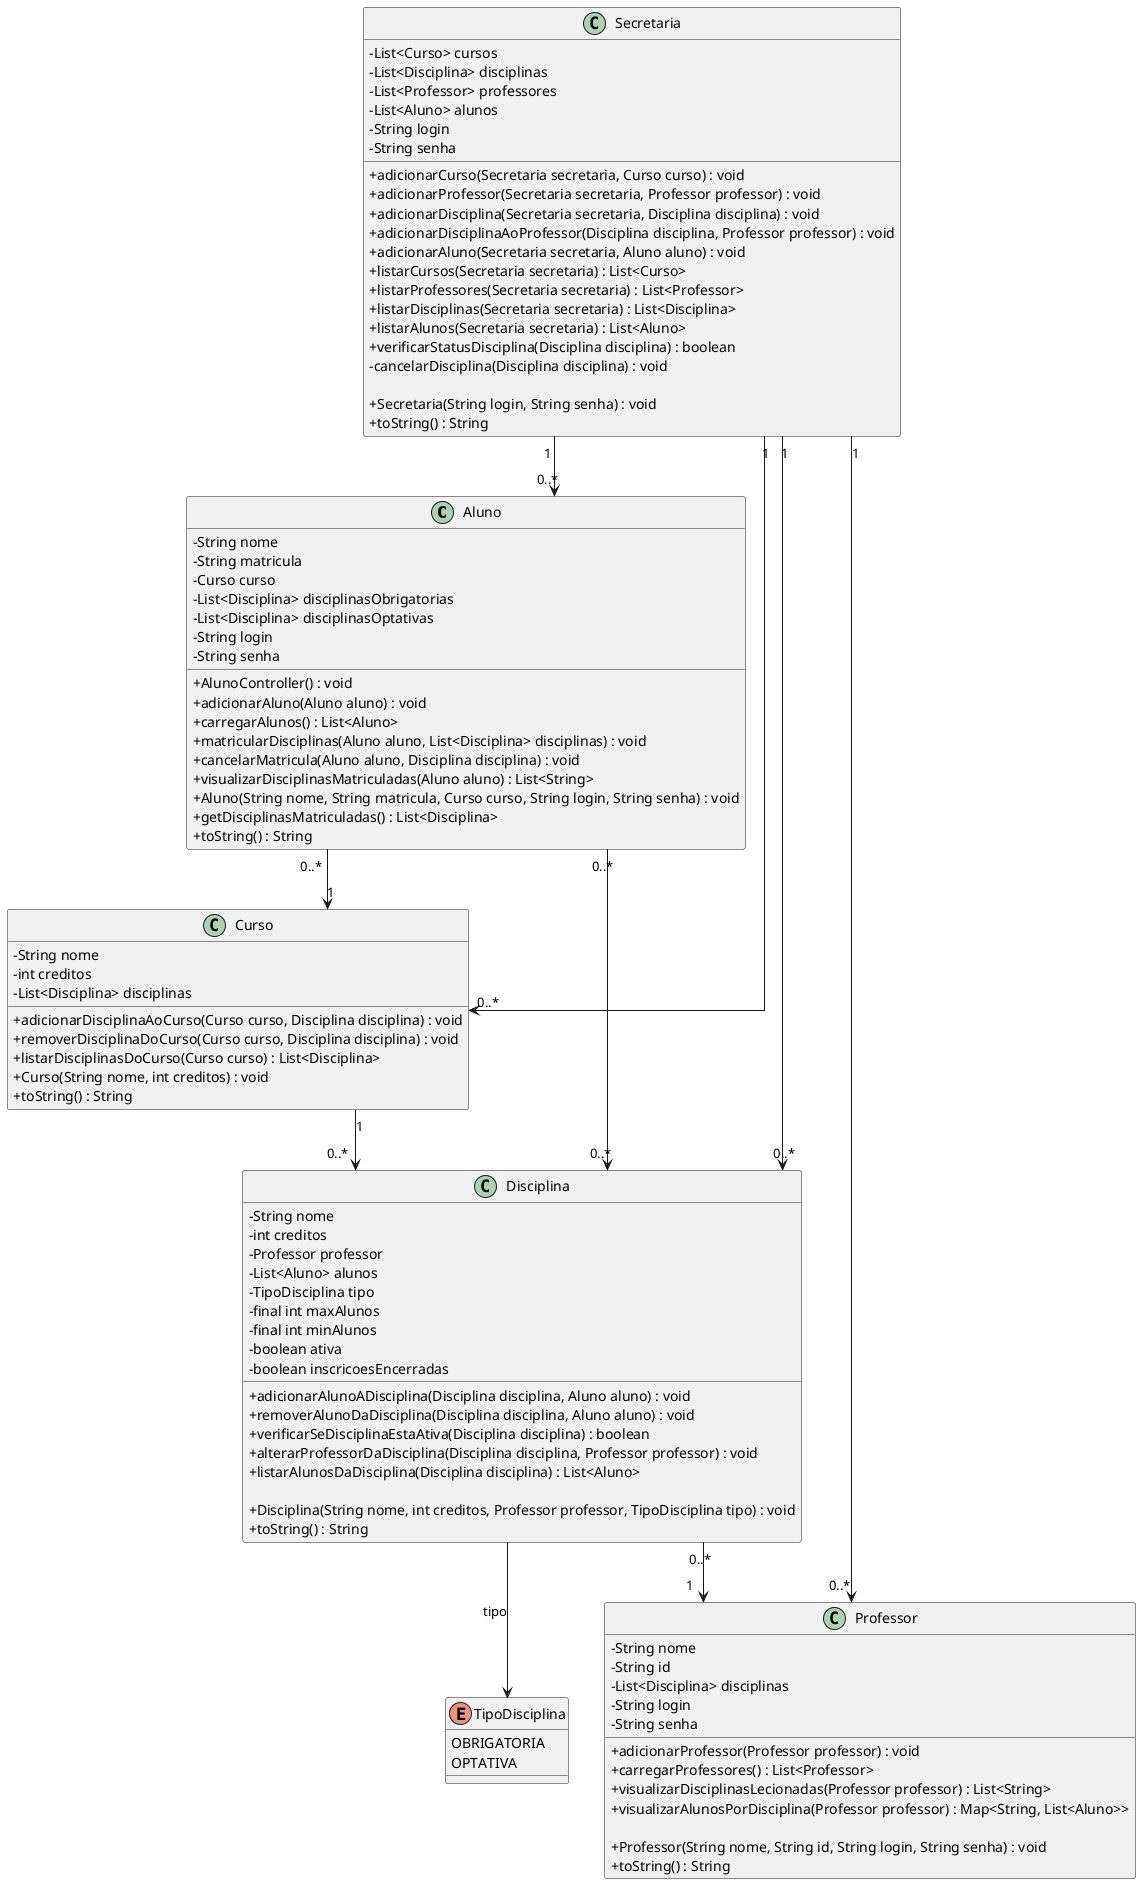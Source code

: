 @startuml
skinparam classAttributeIconSize 0
skinparam linetype ortho

class Aluno {
    
    - String nome
    - String matricula
    - Curso curso
    - List<Disciplina> disciplinasObrigatorias
    - List<Disciplina> disciplinasOptativas
    - String login
    - String senha
    + AlunoController() : void
    + adicionarAluno(Aluno aluno) : void
    + carregarAlunos() : List<Aluno>
    + matricularDisciplinas(Aluno aluno, List<Disciplina> disciplinas) : void
    + cancelarMatricula(Aluno aluno, Disciplina disciplina) : void
    + visualizarDisciplinasMatriculadas(Aluno aluno) : List<String>

    
    + Aluno(String nome, String matricula, Curso curso, String login, String senha) : void
    + getDisciplinasMatriculadas() : List<Disciplina>
    + toString() : String
}



class Curso {
    
    - String nome
    - int creditos
    - List<Disciplina> disciplinas

    
    + adicionarDisciplinaAoCurso(Curso curso, Disciplina disciplina) : void
    + removerDisciplinaDoCurso(Curso curso, Disciplina disciplina) : void
    + listarDisciplinasDoCurso(Curso curso) : List<Disciplina>

    
    + Curso(String nome, int creditos) : void
    + toString() : String
}

class Disciplina {
    - String nome
    - int creditos
    - Professor professor
    - List<Aluno> alunos
    - TipoDisciplina tipo
    - final int maxAlunos
    - final int minAlunos
    - boolean ativa
    - boolean inscricoesEncerradas

    + adicionarAlunoADisciplina(Disciplina disciplina, Aluno aluno) : void
    + removerAlunoDaDisciplina(Disciplina disciplina, Aluno aluno) : void
    + verificarSeDisciplinaEstaAtiva(Disciplina disciplina) : boolean
    + alterarProfessorDaDisciplina(Disciplina disciplina, Professor professor) : void
    + listarAlunosDaDisciplina(Disciplina disciplina) : List<Aluno>

    + Disciplina(String nome, int creditos, Professor professor, TipoDisciplina tipo) : void
    + toString() : String
}

class Professor {
    - String nome
    - String id
    - List<Disciplina> disciplinas
    - String login
    - String senha

    + adicionarProfessor(Professor professor) : void
    + carregarProfessores() : List<Professor>
    + visualizarDisciplinasLecionadas(Professor professor) : List<String>
    + visualizarAlunosPorDisciplina(Professor professor) : Map<String, List<Aluno>>

    + Professor(String nome, String id, String login, String senha) : void
    + toString() : String
}

class Secretaria {
    - List<Curso> cursos
    - List<Disciplina> disciplinas
    - List<Professor> professores
    - List<Aluno> alunos
    - String login
    - String senha

    + adicionarCurso(Secretaria secretaria, Curso curso) : void
    + adicionarProfessor(Secretaria secretaria, Professor professor) : void
    + adicionarDisciplina(Secretaria secretaria, Disciplina disciplina) : void
    + adicionarDisciplinaAoProfessor(Disciplina disciplina, Professor professor) : void
    + adicionarAluno(Secretaria secretaria, Aluno aluno) : void
    + listarCursos(Secretaria secretaria) : List<Curso>
    + listarProfessores(Secretaria secretaria) : List<Professor>
    + listarDisciplinas(Secretaria secretaria) : List<Disciplina>
    + listarAlunos(Secretaria secretaria) : List<Aluno>
    + verificarStatusDisciplina(Disciplina disciplina) : boolean
    - cancelarDisciplina(Disciplina disciplina) : void

    + Secretaria(String login, String senha) : void
    + toString() : String
}

enum TipoDisciplina {
    OBRIGATORIA
    OPTATIVA
}


Aluno "0..*" --> "0..*" Disciplina
Aluno "0..*" --> "1" Curso
Disciplina "0..*" --> "1" Professor
Curso "1" --> "0..*" Disciplina
Secretaria "1" --> "0..*" Curso
Secretaria "1" --> "0..*" Disciplina
Secretaria "1" --> "0..*" Professor
Secretaria "1" --> "0..*" Aluno
Disciplina --> TipoDisciplina : tipo
@enduml
